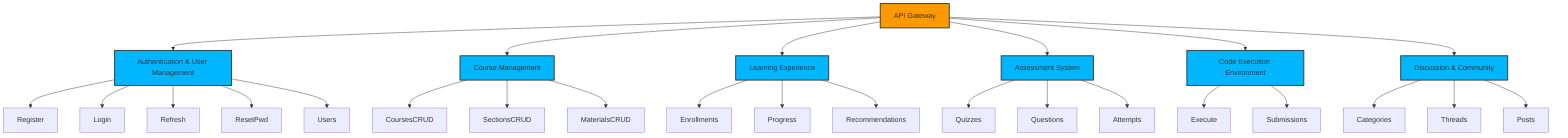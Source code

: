 graph TD
    API[API Gateway] --> Auth[Authentication & User Management]
    API --> Course[Course Management]
    API --> Learning[Learning Experience]
    API --> Assessment[Assessment System]
    API --> CodeExec[Code Execution Environment]
    API --> Discussion[Discussion & Community]
    
    %% Authentication Domain
    Auth --> Register
    Auth --> Login
    Auth --> Refresh
    Auth --> ResetPwd
    Auth --> Users
    
    %% Course Management Domain
    Course --> CoursesCRUD
    Course --> SectionsCRUD
    Course --> MaterialsCRUD
    
    %% Learning Experience Domain
    Learning --> Enrollments
    Learning --> Progress
    Learning --> Recommendations
    
    %% Assessment System Domain
    Assessment --> Quizzes
    Assessment --> Questions
    Assessment --> Attempts
    
    %% Code Execution Domain
    CodeExec --> Execute
    CodeExec --> Submissions
    
    %% Discussion Forum Domain
    Discussion --> Categories
    Discussion --> Threads
    Discussion --> Posts
    
    style API fill:#FF9900,stroke:#333,stroke-width:2px
    style Auth fill:#00B7FF,stroke:#333,stroke-width:2px
    style Course fill:#00B7FF,stroke:#333,stroke-width:2px
    style Learning fill:#00B7FF,stroke:#333,stroke-width:2px
    style Assessment fill:#00B7FF,stroke:#333,stroke-width:2px
    style CodeExec fill:#00B7FF,stroke:#333,stroke-width:2px
    style Discussion fill:#00B7FF,stroke:#333,stroke-width:2px